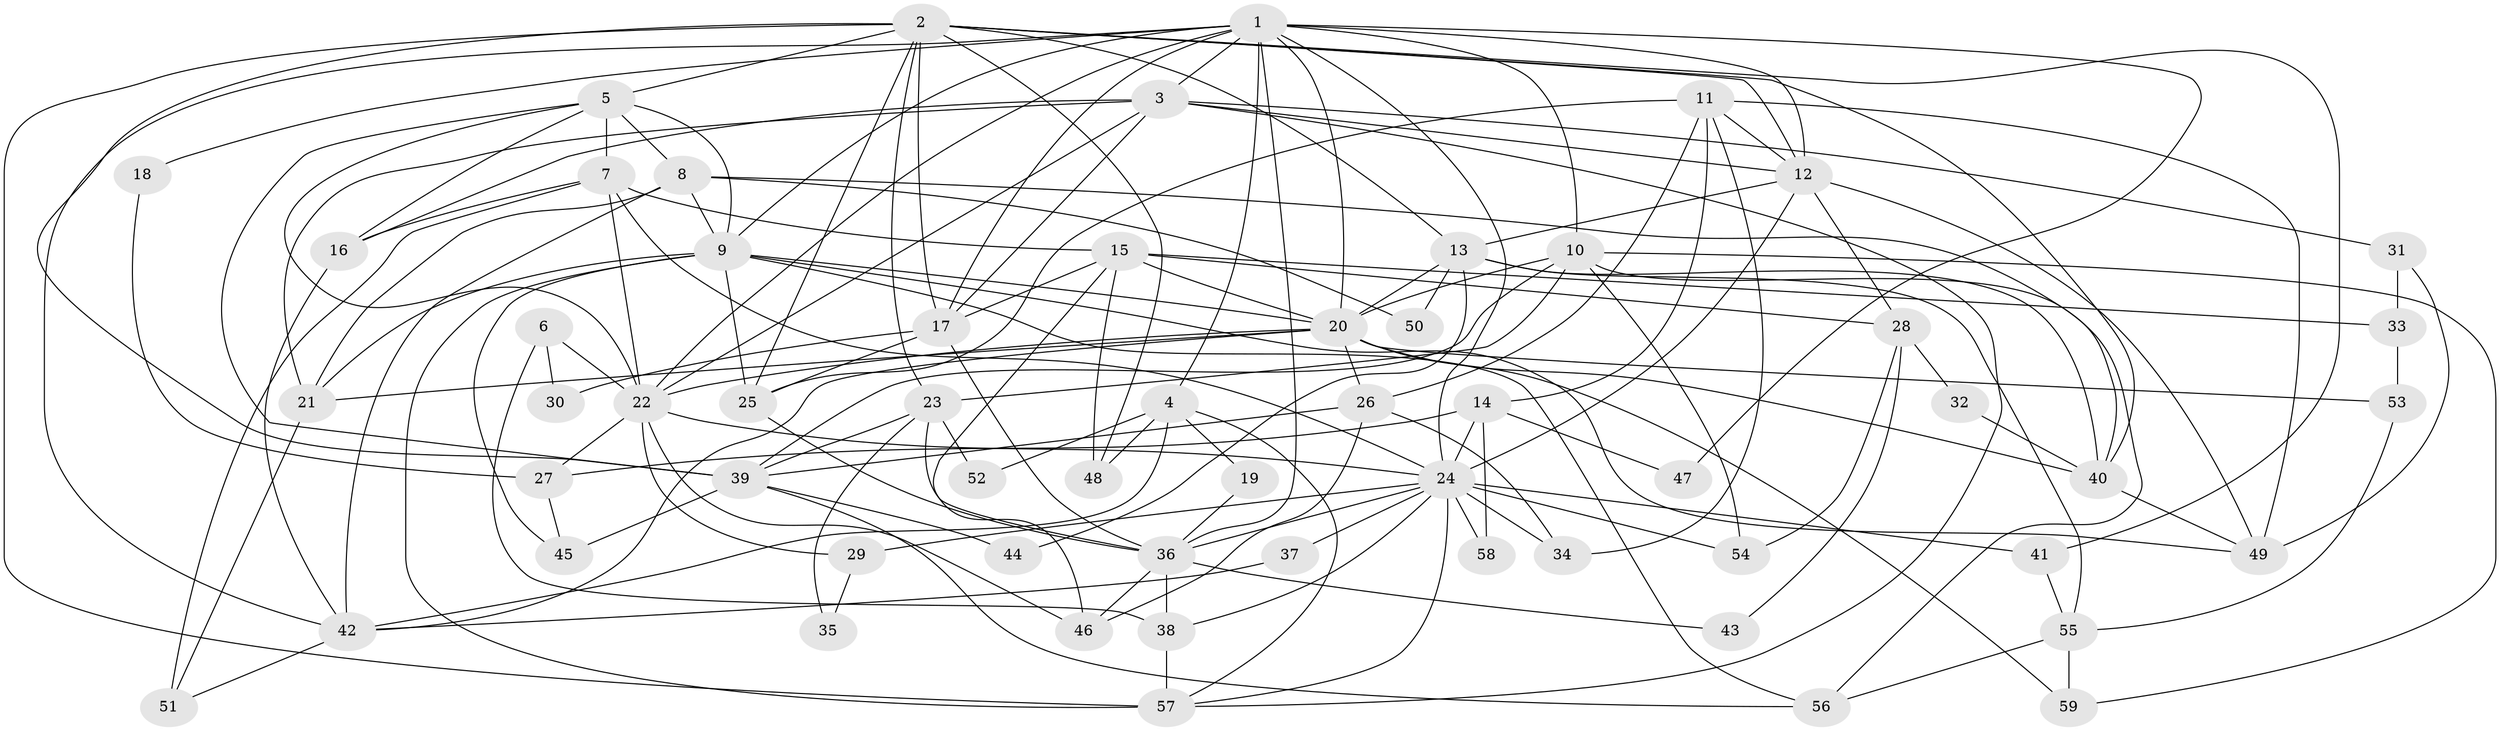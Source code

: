 // original degree distribution, {5: 0.1623931623931624, 6: 0.08547008547008547, 3: 0.3247863247863248, 2: 0.13675213675213677, 4: 0.21367521367521367, 7: 0.05982905982905983, 9: 0.017094017094017096}
// Generated by graph-tools (version 1.1) at 2025/36/03/09/25 02:36:06]
// undirected, 59 vertices, 151 edges
graph export_dot {
graph [start="1"]
  node [color=gray90,style=filled];
  1;
  2;
  3;
  4;
  5;
  6;
  7;
  8;
  9;
  10;
  11;
  12;
  13;
  14;
  15;
  16;
  17;
  18;
  19;
  20;
  21;
  22;
  23;
  24;
  25;
  26;
  27;
  28;
  29;
  30;
  31;
  32;
  33;
  34;
  35;
  36;
  37;
  38;
  39;
  40;
  41;
  42;
  43;
  44;
  45;
  46;
  47;
  48;
  49;
  50;
  51;
  52;
  53;
  54;
  55;
  56;
  57;
  58;
  59;
  1 -- 3 [weight=1.0];
  1 -- 4 [weight=1.0];
  1 -- 9 [weight=1.0];
  1 -- 10 [weight=1.0];
  1 -- 12 [weight=1.0];
  1 -- 17 [weight=3.0];
  1 -- 18 [weight=1.0];
  1 -- 20 [weight=4.0];
  1 -- 22 [weight=1.0];
  1 -- 24 [weight=1.0];
  1 -- 36 [weight=1.0];
  1 -- 42 [weight=1.0];
  1 -- 47 [weight=1.0];
  2 -- 5 [weight=1.0];
  2 -- 12 [weight=3.0];
  2 -- 13 [weight=1.0];
  2 -- 17 [weight=1.0];
  2 -- 23 [weight=1.0];
  2 -- 25 [weight=1.0];
  2 -- 39 [weight=1.0];
  2 -- 40 [weight=1.0];
  2 -- 41 [weight=1.0];
  2 -- 48 [weight=1.0];
  2 -- 57 [weight=2.0];
  3 -- 12 [weight=3.0];
  3 -- 16 [weight=1.0];
  3 -- 17 [weight=1.0];
  3 -- 21 [weight=1.0];
  3 -- 22 [weight=1.0];
  3 -- 31 [weight=1.0];
  3 -- 57 [weight=1.0];
  4 -- 19 [weight=1.0];
  4 -- 42 [weight=1.0];
  4 -- 48 [weight=1.0];
  4 -- 52 [weight=1.0];
  4 -- 57 [weight=1.0];
  5 -- 7 [weight=1.0];
  5 -- 8 [weight=1.0];
  5 -- 9 [weight=1.0];
  5 -- 16 [weight=1.0];
  5 -- 22 [weight=1.0];
  5 -- 39 [weight=1.0];
  6 -- 22 [weight=1.0];
  6 -- 30 [weight=1.0];
  6 -- 38 [weight=1.0];
  7 -- 15 [weight=1.0];
  7 -- 16 [weight=2.0];
  7 -- 22 [weight=2.0];
  7 -- 24 [weight=1.0];
  7 -- 51 [weight=1.0];
  8 -- 9 [weight=2.0];
  8 -- 21 [weight=1.0];
  8 -- 40 [weight=2.0];
  8 -- 42 [weight=1.0];
  8 -- 50 [weight=1.0];
  9 -- 20 [weight=1.0];
  9 -- 21 [weight=1.0];
  9 -- 25 [weight=1.0];
  9 -- 45 [weight=1.0];
  9 -- 49 [weight=1.0];
  9 -- 56 [weight=1.0];
  9 -- 57 [weight=1.0];
  10 -- 20 [weight=1.0];
  10 -- 23 [weight=1.0];
  10 -- 39 [weight=1.0];
  10 -- 54 [weight=1.0];
  10 -- 56 [weight=1.0];
  10 -- 59 [weight=1.0];
  11 -- 12 [weight=1.0];
  11 -- 14 [weight=1.0];
  11 -- 25 [weight=1.0];
  11 -- 26 [weight=1.0];
  11 -- 34 [weight=1.0];
  11 -- 49 [weight=1.0];
  12 -- 13 [weight=1.0];
  12 -- 24 [weight=2.0];
  12 -- 28 [weight=1.0];
  12 -- 49 [weight=2.0];
  13 -- 20 [weight=1.0];
  13 -- 40 [weight=1.0];
  13 -- 44 [weight=1.0];
  13 -- 50 [weight=1.0];
  13 -- 55 [weight=1.0];
  14 -- 24 [weight=1.0];
  14 -- 27 [weight=1.0];
  14 -- 47 [weight=1.0];
  14 -- 58 [weight=1.0];
  15 -- 17 [weight=1.0];
  15 -- 20 [weight=1.0];
  15 -- 28 [weight=1.0];
  15 -- 33 [weight=1.0];
  15 -- 46 [weight=1.0];
  15 -- 48 [weight=1.0];
  16 -- 42 [weight=1.0];
  17 -- 25 [weight=1.0];
  17 -- 30 [weight=1.0];
  17 -- 36 [weight=1.0];
  18 -- 27 [weight=1.0];
  19 -- 36 [weight=1.0];
  20 -- 21 [weight=1.0];
  20 -- 22 [weight=1.0];
  20 -- 26 [weight=1.0];
  20 -- 40 [weight=2.0];
  20 -- 42 [weight=1.0];
  20 -- 53 [weight=1.0];
  20 -- 59 [weight=1.0];
  21 -- 51 [weight=1.0];
  22 -- 24 [weight=1.0];
  22 -- 27 [weight=1.0];
  22 -- 29 [weight=1.0];
  22 -- 46 [weight=1.0];
  23 -- 35 [weight=1.0];
  23 -- 36 [weight=1.0];
  23 -- 39 [weight=1.0];
  23 -- 52 [weight=1.0];
  24 -- 29 [weight=1.0];
  24 -- 34 [weight=1.0];
  24 -- 36 [weight=1.0];
  24 -- 37 [weight=1.0];
  24 -- 38 [weight=1.0];
  24 -- 41 [weight=1.0];
  24 -- 54 [weight=1.0];
  24 -- 57 [weight=1.0];
  24 -- 58 [weight=1.0];
  25 -- 36 [weight=1.0];
  26 -- 34 [weight=1.0];
  26 -- 39 [weight=1.0];
  26 -- 46 [weight=1.0];
  27 -- 45 [weight=1.0];
  28 -- 32 [weight=1.0];
  28 -- 43 [weight=1.0];
  28 -- 54 [weight=1.0];
  29 -- 35 [weight=1.0];
  31 -- 33 [weight=1.0];
  31 -- 49 [weight=1.0];
  32 -- 40 [weight=1.0];
  33 -- 53 [weight=1.0];
  36 -- 38 [weight=1.0];
  36 -- 43 [weight=1.0];
  36 -- 46 [weight=1.0];
  37 -- 42 [weight=1.0];
  38 -- 57 [weight=1.0];
  39 -- 44 [weight=1.0];
  39 -- 45 [weight=2.0];
  39 -- 56 [weight=1.0];
  40 -- 49 [weight=1.0];
  41 -- 55 [weight=1.0];
  42 -- 51 [weight=1.0];
  53 -- 55 [weight=1.0];
  55 -- 56 [weight=1.0];
  55 -- 59 [weight=1.0];
}
